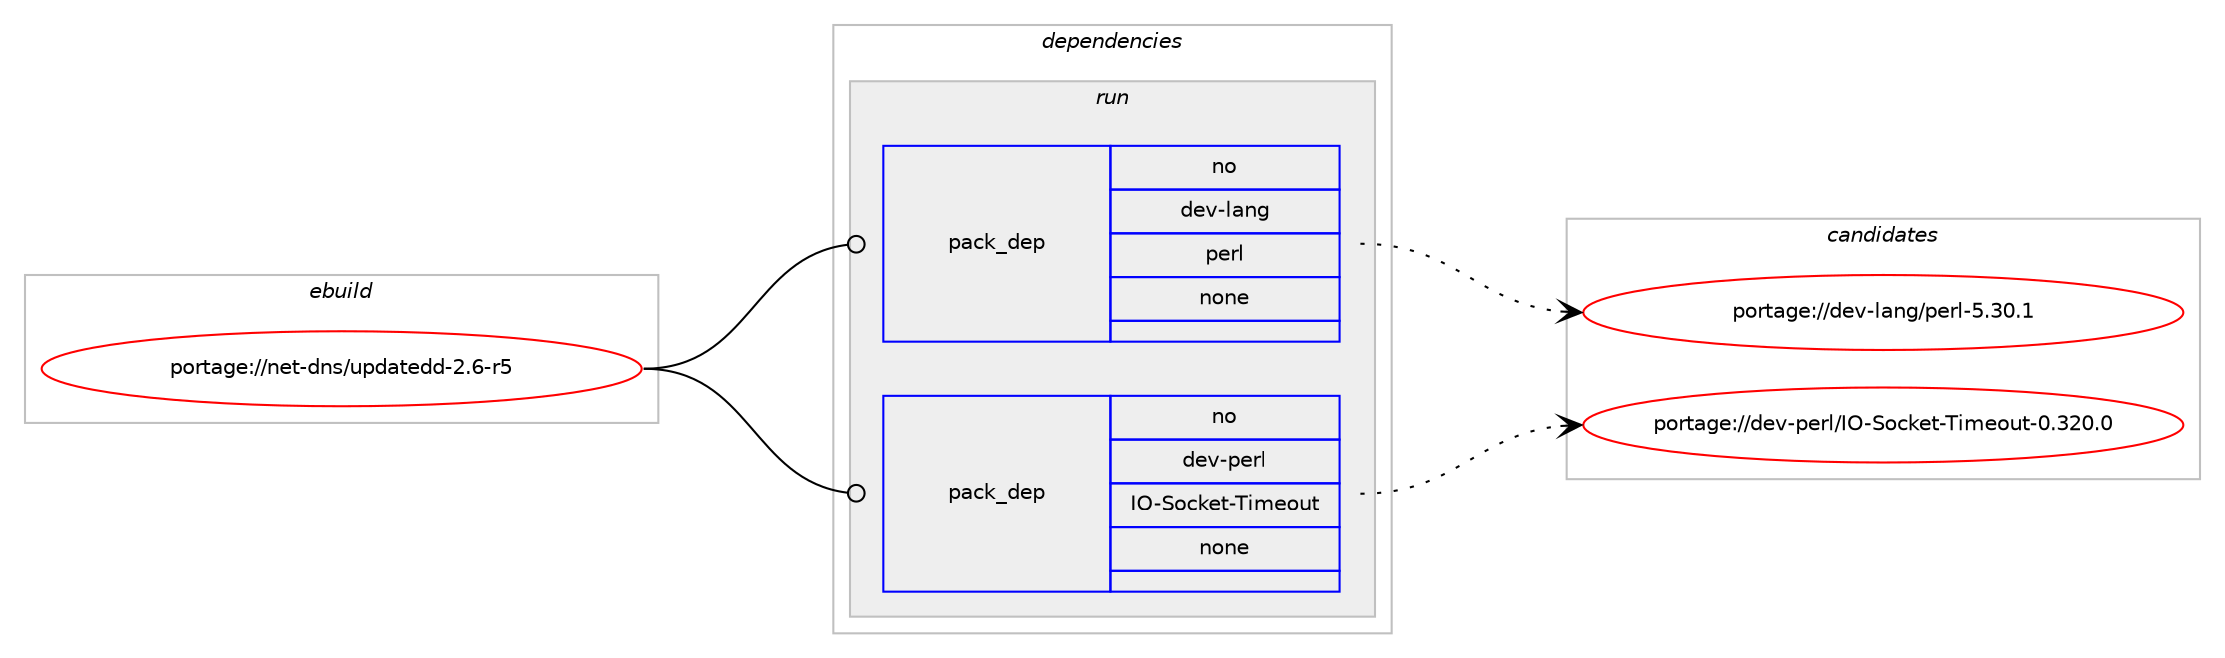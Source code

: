 digraph prolog {

# *************
# Graph options
# *************

newrank=true;
concentrate=true;
compound=true;
graph [rankdir=LR,fontname=Helvetica,fontsize=10,ranksep=1.5];#, ranksep=2.5, nodesep=0.2];
edge  [arrowhead=vee];
node  [fontname=Helvetica,fontsize=10];

# **********
# The ebuild
# **********

subgraph cluster_leftcol {
color=gray;
rank=same;
label=<<i>ebuild</i>>;
id [label="portage://net-dns/updatedd-2.6-r5", color=red, width=4, href="../net-dns/updatedd-2.6-r5.svg"];
}

# ****************
# The dependencies
# ****************

subgraph cluster_midcol {
color=gray;
label=<<i>dependencies</i>>;
subgraph cluster_compile {
fillcolor="#eeeeee";
style=filled;
label=<<i>compile</i>>;
}
subgraph cluster_compileandrun {
fillcolor="#eeeeee";
style=filled;
label=<<i>compile and run</i>>;
}
subgraph cluster_run {
fillcolor="#eeeeee";
style=filled;
label=<<i>run</i>>;
subgraph pack114259 {
dependency149682 [label=<<TABLE BORDER="0" CELLBORDER="1" CELLSPACING="0" CELLPADDING="4" WIDTH="220"><TR><TD ROWSPAN="6" CELLPADDING="30">pack_dep</TD></TR><TR><TD WIDTH="110">no</TD></TR><TR><TD>dev-lang</TD></TR><TR><TD>perl</TD></TR><TR><TD>none</TD></TR><TR><TD></TD></TR></TABLE>>, shape=none, color=blue];
}
id:e -> dependency149682:w [weight=20,style="solid",arrowhead="odot"];
subgraph pack114260 {
dependency149683 [label=<<TABLE BORDER="0" CELLBORDER="1" CELLSPACING="0" CELLPADDING="4" WIDTH="220"><TR><TD ROWSPAN="6" CELLPADDING="30">pack_dep</TD></TR><TR><TD WIDTH="110">no</TD></TR><TR><TD>dev-perl</TD></TR><TR><TD>IO-Socket-Timeout</TD></TR><TR><TD>none</TD></TR><TR><TD></TD></TR></TABLE>>, shape=none, color=blue];
}
id:e -> dependency149683:w [weight=20,style="solid",arrowhead="odot"];
}
}

# **************
# The candidates
# **************

subgraph cluster_choices {
rank=same;
color=gray;
label=<<i>candidates</i>>;

subgraph choice114259 {
color=black;
nodesep=1;
choice10010111845108971101034711210111410845534651484649 [label="portage://dev-lang/perl-5.30.1", color=red, width=4,href="../dev-lang/perl-5.30.1.svg"];
dependency149682:e -> choice10010111845108971101034711210111410845534651484649:w [style=dotted,weight="100"];
}
subgraph choice114260 {
color=black;
nodesep=1;
choice1001011184511210111410847737945831119910710111645841051091011111171164548465150484648 [label="portage://dev-perl/IO-Socket-Timeout-0.320.0", color=red, width=4,href="../dev-perl/IO-Socket-Timeout-0.320.0.svg"];
dependency149683:e -> choice1001011184511210111410847737945831119910710111645841051091011111171164548465150484648:w [style=dotted,weight="100"];
}
}

}
